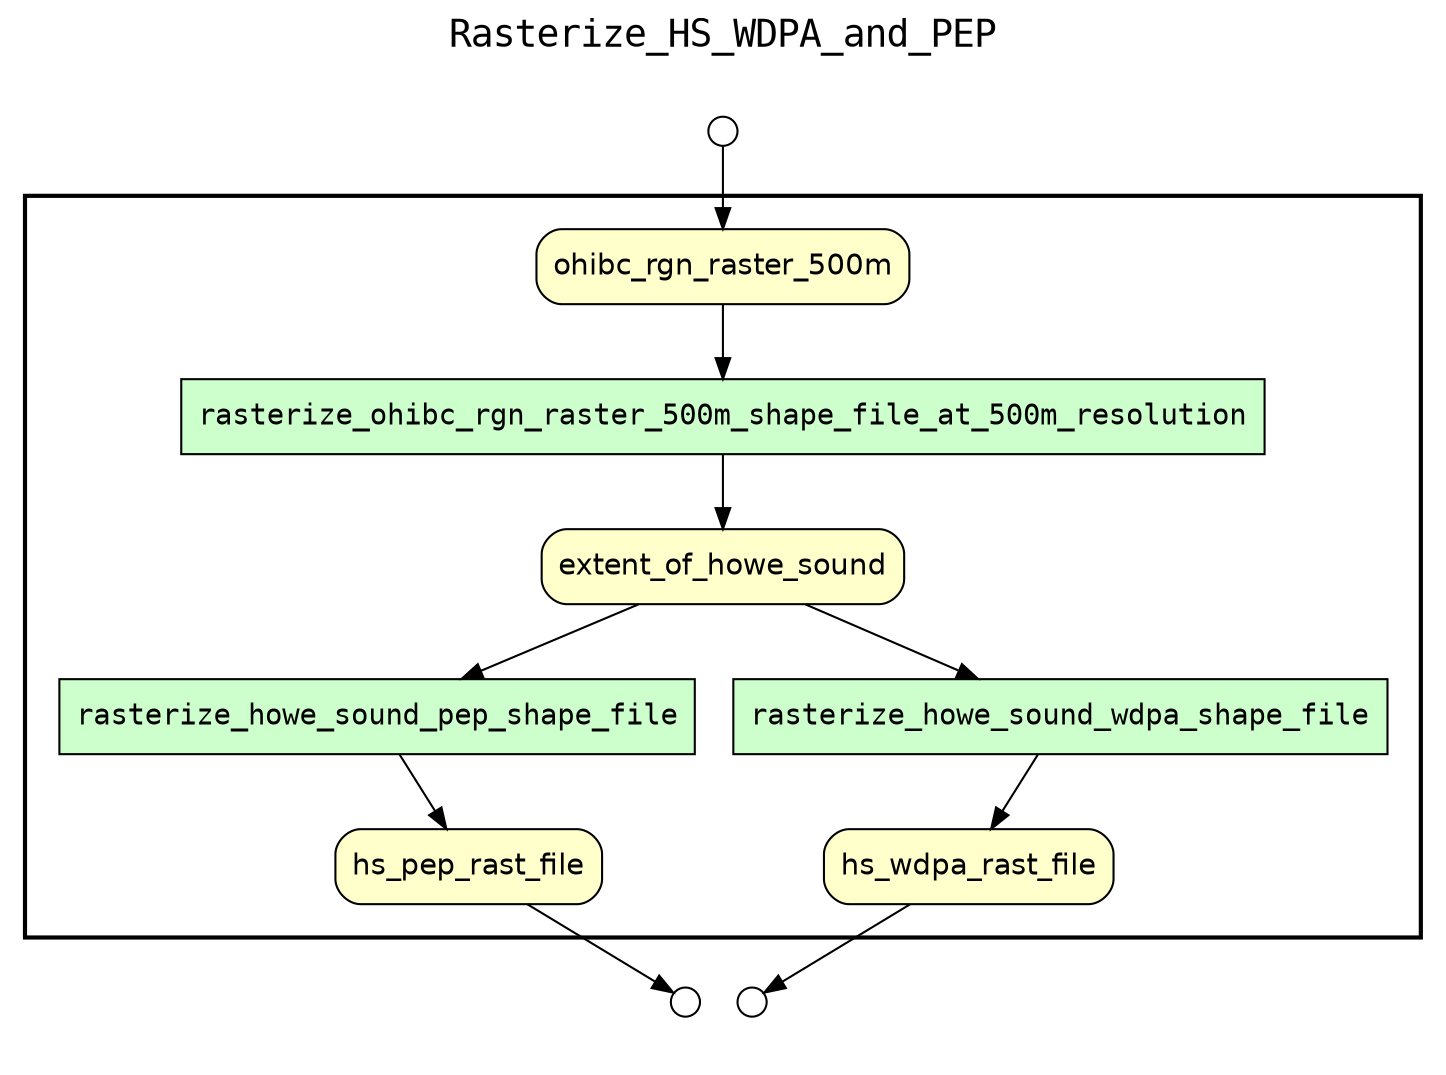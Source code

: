 
digraph yw_data_view {
rankdir=TB
fontname=Courier; fontsize=18; labelloc=t
label="Rasterize_HS_WDPA_and_PEP"
subgraph cluster_workflow { label=""; color=black; penwidth=2
subgraph cluster_workflow_inner { label=""; color=white
node[shape=box style="filled" fillcolor="#CCFFCC" peripheries=1 fontname=Courier]
rasterize_howe_sound_pep_shape_file
rasterize_howe_sound_wdpa_shape_file
rasterize_ohibc_rgn_raster_500m_shape_file_at_500m_resolution
node[shape=box style="filled" fillcolor="#CCFFCC" peripheries=1 fontname=Courier]
node[shape=box style="rounded,filled" fillcolor="#FFFFCC" peripheries=1 fontname=Helvetica]
ohibc_rgn_raster_500m
extent_of_howe_sound
hs_wdpa_rast_file
hs_pep_rast_file
node[shape=box style="rounded,filled" fillcolor="#FFFFFF" peripheries=1 fontname=Helvetica]
}}
subgraph cluster_inflows { label=""; color=white; penwidth=2
subgraph cluster_inflows_inner { label=""; color=white
node[shape=circle fillcolor="#FFFFFF" peripheries=1 width=0.2]
ohibc_rgn_raster_500m_inflow [label=""]
}}
subgraph cluster_outflows { label=""; color=white; penwidth=2
subgraph cluster_outflows_inner { label=""; color=white
node[shape=circle fillcolor="#FFFFFF" peripheries=1 width=0.2]
hs_pep_rast_file_outflow [label=""]
hs_wdpa_rast_file_outflow [label=""]
}}
rasterize_howe_sound_pep_shape_file -> hs_pep_rast_file
rasterize_howe_sound_wdpa_shape_file -> hs_wdpa_rast_file
rasterize_ohibc_rgn_raster_500m_shape_file_at_500m_resolution -> extent_of_howe_sound
ohibc_rgn_raster_500m -> rasterize_ohibc_rgn_raster_500m_shape_file_at_500m_resolution
extent_of_howe_sound -> rasterize_howe_sound_wdpa_shape_file
extent_of_howe_sound -> rasterize_howe_sound_pep_shape_file
ohibc_rgn_raster_500m_inflow -> ohibc_rgn_raster_500m
hs_pep_rast_file -> hs_pep_rast_file_outflow
hs_wdpa_rast_file -> hs_wdpa_rast_file_outflow
}

